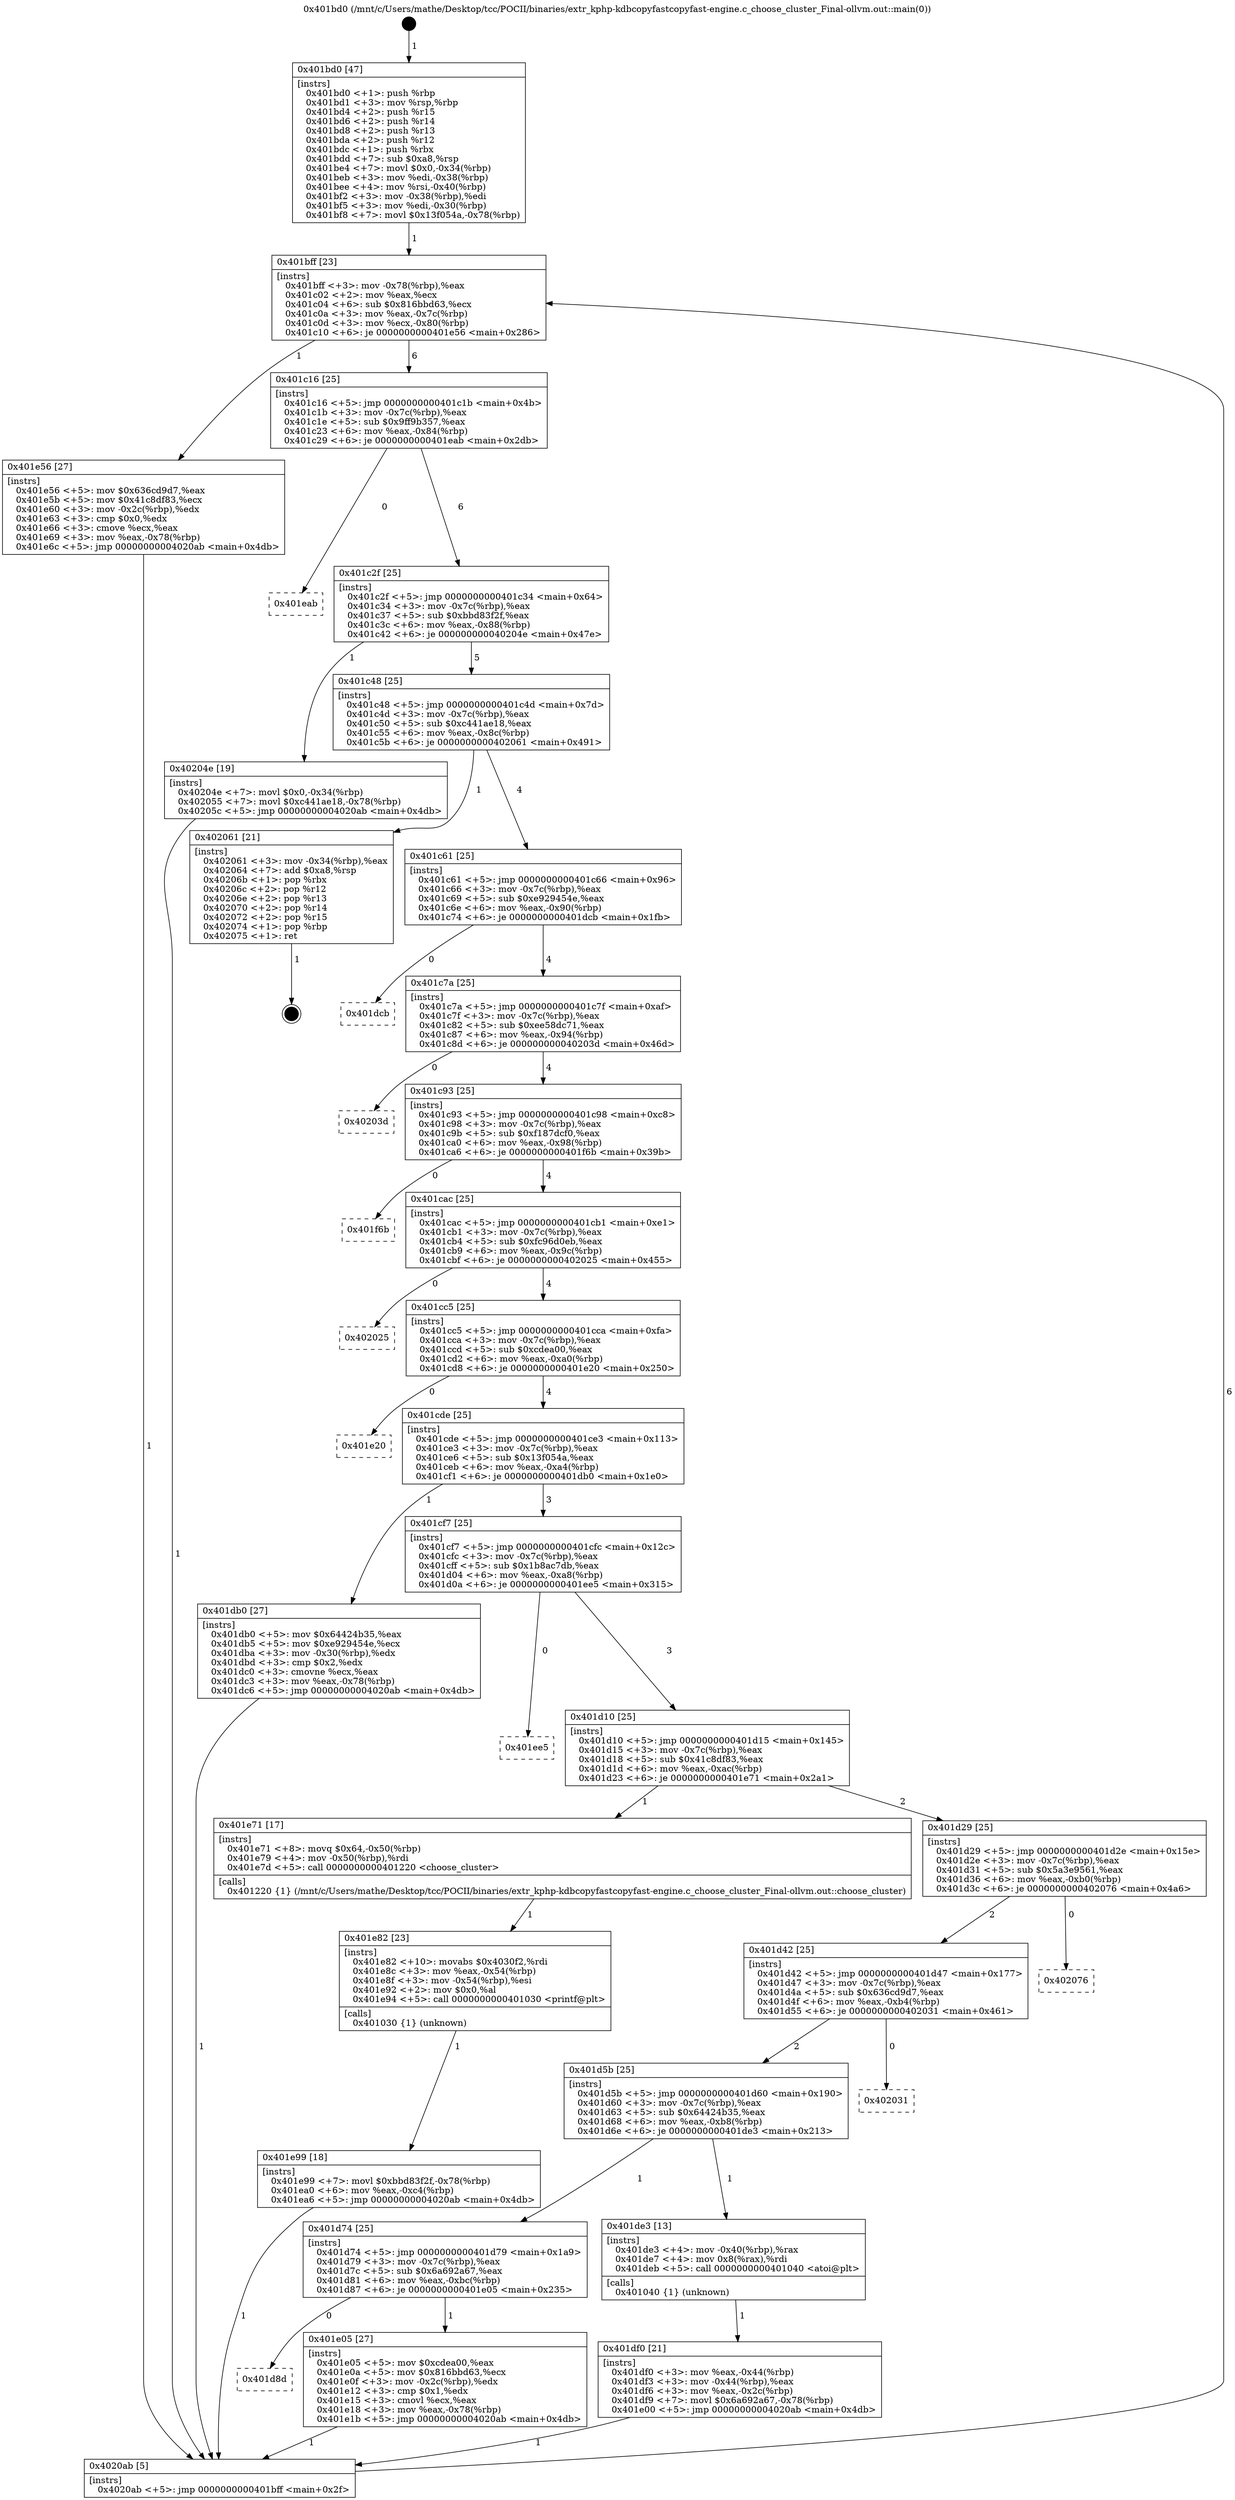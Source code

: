 digraph "0x401bd0" {
  label = "0x401bd0 (/mnt/c/Users/mathe/Desktop/tcc/POCII/binaries/extr_kphp-kdbcopyfastcopyfast-engine.c_choose_cluster_Final-ollvm.out::main(0))"
  labelloc = "t"
  node[shape=record]

  Entry [label="",width=0.3,height=0.3,shape=circle,fillcolor=black,style=filled]
  "0x401bff" [label="{
     0x401bff [23]\l
     | [instrs]\l
     &nbsp;&nbsp;0x401bff \<+3\>: mov -0x78(%rbp),%eax\l
     &nbsp;&nbsp;0x401c02 \<+2\>: mov %eax,%ecx\l
     &nbsp;&nbsp;0x401c04 \<+6\>: sub $0x816bbd63,%ecx\l
     &nbsp;&nbsp;0x401c0a \<+3\>: mov %eax,-0x7c(%rbp)\l
     &nbsp;&nbsp;0x401c0d \<+3\>: mov %ecx,-0x80(%rbp)\l
     &nbsp;&nbsp;0x401c10 \<+6\>: je 0000000000401e56 \<main+0x286\>\l
  }"]
  "0x401e56" [label="{
     0x401e56 [27]\l
     | [instrs]\l
     &nbsp;&nbsp;0x401e56 \<+5\>: mov $0x636cd9d7,%eax\l
     &nbsp;&nbsp;0x401e5b \<+5\>: mov $0x41c8df83,%ecx\l
     &nbsp;&nbsp;0x401e60 \<+3\>: mov -0x2c(%rbp),%edx\l
     &nbsp;&nbsp;0x401e63 \<+3\>: cmp $0x0,%edx\l
     &nbsp;&nbsp;0x401e66 \<+3\>: cmove %ecx,%eax\l
     &nbsp;&nbsp;0x401e69 \<+3\>: mov %eax,-0x78(%rbp)\l
     &nbsp;&nbsp;0x401e6c \<+5\>: jmp 00000000004020ab \<main+0x4db\>\l
  }"]
  "0x401c16" [label="{
     0x401c16 [25]\l
     | [instrs]\l
     &nbsp;&nbsp;0x401c16 \<+5\>: jmp 0000000000401c1b \<main+0x4b\>\l
     &nbsp;&nbsp;0x401c1b \<+3\>: mov -0x7c(%rbp),%eax\l
     &nbsp;&nbsp;0x401c1e \<+5\>: sub $0x9ff9b357,%eax\l
     &nbsp;&nbsp;0x401c23 \<+6\>: mov %eax,-0x84(%rbp)\l
     &nbsp;&nbsp;0x401c29 \<+6\>: je 0000000000401eab \<main+0x2db\>\l
  }"]
  Exit [label="",width=0.3,height=0.3,shape=circle,fillcolor=black,style=filled,peripheries=2]
  "0x401eab" [label="{
     0x401eab\l
  }", style=dashed]
  "0x401c2f" [label="{
     0x401c2f [25]\l
     | [instrs]\l
     &nbsp;&nbsp;0x401c2f \<+5\>: jmp 0000000000401c34 \<main+0x64\>\l
     &nbsp;&nbsp;0x401c34 \<+3\>: mov -0x7c(%rbp),%eax\l
     &nbsp;&nbsp;0x401c37 \<+5\>: sub $0xbbd83f2f,%eax\l
     &nbsp;&nbsp;0x401c3c \<+6\>: mov %eax,-0x88(%rbp)\l
     &nbsp;&nbsp;0x401c42 \<+6\>: je 000000000040204e \<main+0x47e\>\l
  }"]
  "0x401e99" [label="{
     0x401e99 [18]\l
     | [instrs]\l
     &nbsp;&nbsp;0x401e99 \<+7\>: movl $0xbbd83f2f,-0x78(%rbp)\l
     &nbsp;&nbsp;0x401ea0 \<+6\>: mov %eax,-0xc4(%rbp)\l
     &nbsp;&nbsp;0x401ea6 \<+5\>: jmp 00000000004020ab \<main+0x4db\>\l
  }"]
  "0x40204e" [label="{
     0x40204e [19]\l
     | [instrs]\l
     &nbsp;&nbsp;0x40204e \<+7\>: movl $0x0,-0x34(%rbp)\l
     &nbsp;&nbsp;0x402055 \<+7\>: movl $0xc441ae18,-0x78(%rbp)\l
     &nbsp;&nbsp;0x40205c \<+5\>: jmp 00000000004020ab \<main+0x4db\>\l
  }"]
  "0x401c48" [label="{
     0x401c48 [25]\l
     | [instrs]\l
     &nbsp;&nbsp;0x401c48 \<+5\>: jmp 0000000000401c4d \<main+0x7d\>\l
     &nbsp;&nbsp;0x401c4d \<+3\>: mov -0x7c(%rbp),%eax\l
     &nbsp;&nbsp;0x401c50 \<+5\>: sub $0xc441ae18,%eax\l
     &nbsp;&nbsp;0x401c55 \<+6\>: mov %eax,-0x8c(%rbp)\l
     &nbsp;&nbsp;0x401c5b \<+6\>: je 0000000000402061 \<main+0x491\>\l
  }"]
  "0x401e82" [label="{
     0x401e82 [23]\l
     | [instrs]\l
     &nbsp;&nbsp;0x401e82 \<+10\>: movabs $0x4030f2,%rdi\l
     &nbsp;&nbsp;0x401e8c \<+3\>: mov %eax,-0x54(%rbp)\l
     &nbsp;&nbsp;0x401e8f \<+3\>: mov -0x54(%rbp),%esi\l
     &nbsp;&nbsp;0x401e92 \<+2\>: mov $0x0,%al\l
     &nbsp;&nbsp;0x401e94 \<+5\>: call 0000000000401030 \<printf@plt\>\l
     | [calls]\l
     &nbsp;&nbsp;0x401030 \{1\} (unknown)\l
  }"]
  "0x402061" [label="{
     0x402061 [21]\l
     | [instrs]\l
     &nbsp;&nbsp;0x402061 \<+3\>: mov -0x34(%rbp),%eax\l
     &nbsp;&nbsp;0x402064 \<+7\>: add $0xa8,%rsp\l
     &nbsp;&nbsp;0x40206b \<+1\>: pop %rbx\l
     &nbsp;&nbsp;0x40206c \<+2\>: pop %r12\l
     &nbsp;&nbsp;0x40206e \<+2\>: pop %r13\l
     &nbsp;&nbsp;0x402070 \<+2\>: pop %r14\l
     &nbsp;&nbsp;0x402072 \<+2\>: pop %r15\l
     &nbsp;&nbsp;0x402074 \<+1\>: pop %rbp\l
     &nbsp;&nbsp;0x402075 \<+1\>: ret\l
  }"]
  "0x401c61" [label="{
     0x401c61 [25]\l
     | [instrs]\l
     &nbsp;&nbsp;0x401c61 \<+5\>: jmp 0000000000401c66 \<main+0x96\>\l
     &nbsp;&nbsp;0x401c66 \<+3\>: mov -0x7c(%rbp),%eax\l
     &nbsp;&nbsp;0x401c69 \<+5\>: sub $0xe929454e,%eax\l
     &nbsp;&nbsp;0x401c6e \<+6\>: mov %eax,-0x90(%rbp)\l
     &nbsp;&nbsp;0x401c74 \<+6\>: je 0000000000401dcb \<main+0x1fb\>\l
  }"]
  "0x401d8d" [label="{
     0x401d8d\l
  }", style=dashed]
  "0x401dcb" [label="{
     0x401dcb\l
  }", style=dashed]
  "0x401c7a" [label="{
     0x401c7a [25]\l
     | [instrs]\l
     &nbsp;&nbsp;0x401c7a \<+5\>: jmp 0000000000401c7f \<main+0xaf\>\l
     &nbsp;&nbsp;0x401c7f \<+3\>: mov -0x7c(%rbp),%eax\l
     &nbsp;&nbsp;0x401c82 \<+5\>: sub $0xee58dc71,%eax\l
     &nbsp;&nbsp;0x401c87 \<+6\>: mov %eax,-0x94(%rbp)\l
     &nbsp;&nbsp;0x401c8d \<+6\>: je 000000000040203d \<main+0x46d\>\l
  }"]
  "0x401e05" [label="{
     0x401e05 [27]\l
     | [instrs]\l
     &nbsp;&nbsp;0x401e05 \<+5\>: mov $0xcdea00,%eax\l
     &nbsp;&nbsp;0x401e0a \<+5\>: mov $0x816bbd63,%ecx\l
     &nbsp;&nbsp;0x401e0f \<+3\>: mov -0x2c(%rbp),%edx\l
     &nbsp;&nbsp;0x401e12 \<+3\>: cmp $0x1,%edx\l
     &nbsp;&nbsp;0x401e15 \<+3\>: cmovl %ecx,%eax\l
     &nbsp;&nbsp;0x401e18 \<+3\>: mov %eax,-0x78(%rbp)\l
     &nbsp;&nbsp;0x401e1b \<+5\>: jmp 00000000004020ab \<main+0x4db\>\l
  }"]
  "0x40203d" [label="{
     0x40203d\l
  }", style=dashed]
  "0x401c93" [label="{
     0x401c93 [25]\l
     | [instrs]\l
     &nbsp;&nbsp;0x401c93 \<+5\>: jmp 0000000000401c98 \<main+0xc8\>\l
     &nbsp;&nbsp;0x401c98 \<+3\>: mov -0x7c(%rbp),%eax\l
     &nbsp;&nbsp;0x401c9b \<+5\>: sub $0xf187dcf0,%eax\l
     &nbsp;&nbsp;0x401ca0 \<+6\>: mov %eax,-0x98(%rbp)\l
     &nbsp;&nbsp;0x401ca6 \<+6\>: je 0000000000401f6b \<main+0x39b\>\l
  }"]
  "0x401df0" [label="{
     0x401df0 [21]\l
     | [instrs]\l
     &nbsp;&nbsp;0x401df0 \<+3\>: mov %eax,-0x44(%rbp)\l
     &nbsp;&nbsp;0x401df3 \<+3\>: mov -0x44(%rbp),%eax\l
     &nbsp;&nbsp;0x401df6 \<+3\>: mov %eax,-0x2c(%rbp)\l
     &nbsp;&nbsp;0x401df9 \<+7\>: movl $0x6a692a67,-0x78(%rbp)\l
     &nbsp;&nbsp;0x401e00 \<+5\>: jmp 00000000004020ab \<main+0x4db\>\l
  }"]
  "0x401f6b" [label="{
     0x401f6b\l
  }", style=dashed]
  "0x401cac" [label="{
     0x401cac [25]\l
     | [instrs]\l
     &nbsp;&nbsp;0x401cac \<+5\>: jmp 0000000000401cb1 \<main+0xe1\>\l
     &nbsp;&nbsp;0x401cb1 \<+3\>: mov -0x7c(%rbp),%eax\l
     &nbsp;&nbsp;0x401cb4 \<+5\>: sub $0xfc96d0eb,%eax\l
     &nbsp;&nbsp;0x401cb9 \<+6\>: mov %eax,-0x9c(%rbp)\l
     &nbsp;&nbsp;0x401cbf \<+6\>: je 0000000000402025 \<main+0x455\>\l
  }"]
  "0x401d74" [label="{
     0x401d74 [25]\l
     | [instrs]\l
     &nbsp;&nbsp;0x401d74 \<+5\>: jmp 0000000000401d79 \<main+0x1a9\>\l
     &nbsp;&nbsp;0x401d79 \<+3\>: mov -0x7c(%rbp),%eax\l
     &nbsp;&nbsp;0x401d7c \<+5\>: sub $0x6a692a67,%eax\l
     &nbsp;&nbsp;0x401d81 \<+6\>: mov %eax,-0xbc(%rbp)\l
     &nbsp;&nbsp;0x401d87 \<+6\>: je 0000000000401e05 \<main+0x235\>\l
  }"]
  "0x402025" [label="{
     0x402025\l
  }", style=dashed]
  "0x401cc5" [label="{
     0x401cc5 [25]\l
     | [instrs]\l
     &nbsp;&nbsp;0x401cc5 \<+5\>: jmp 0000000000401cca \<main+0xfa\>\l
     &nbsp;&nbsp;0x401cca \<+3\>: mov -0x7c(%rbp),%eax\l
     &nbsp;&nbsp;0x401ccd \<+5\>: sub $0xcdea00,%eax\l
     &nbsp;&nbsp;0x401cd2 \<+6\>: mov %eax,-0xa0(%rbp)\l
     &nbsp;&nbsp;0x401cd8 \<+6\>: je 0000000000401e20 \<main+0x250\>\l
  }"]
  "0x401de3" [label="{
     0x401de3 [13]\l
     | [instrs]\l
     &nbsp;&nbsp;0x401de3 \<+4\>: mov -0x40(%rbp),%rax\l
     &nbsp;&nbsp;0x401de7 \<+4\>: mov 0x8(%rax),%rdi\l
     &nbsp;&nbsp;0x401deb \<+5\>: call 0000000000401040 \<atoi@plt\>\l
     | [calls]\l
     &nbsp;&nbsp;0x401040 \{1\} (unknown)\l
  }"]
  "0x401e20" [label="{
     0x401e20\l
  }", style=dashed]
  "0x401cde" [label="{
     0x401cde [25]\l
     | [instrs]\l
     &nbsp;&nbsp;0x401cde \<+5\>: jmp 0000000000401ce3 \<main+0x113\>\l
     &nbsp;&nbsp;0x401ce3 \<+3\>: mov -0x7c(%rbp),%eax\l
     &nbsp;&nbsp;0x401ce6 \<+5\>: sub $0x13f054a,%eax\l
     &nbsp;&nbsp;0x401ceb \<+6\>: mov %eax,-0xa4(%rbp)\l
     &nbsp;&nbsp;0x401cf1 \<+6\>: je 0000000000401db0 \<main+0x1e0\>\l
  }"]
  "0x401d5b" [label="{
     0x401d5b [25]\l
     | [instrs]\l
     &nbsp;&nbsp;0x401d5b \<+5\>: jmp 0000000000401d60 \<main+0x190\>\l
     &nbsp;&nbsp;0x401d60 \<+3\>: mov -0x7c(%rbp),%eax\l
     &nbsp;&nbsp;0x401d63 \<+5\>: sub $0x64424b35,%eax\l
     &nbsp;&nbsp;0x401d68 \<+6\>: mov %eax,-0xb8(%rbp)\l
     &nbsp;&nbsp;0x401d6e \<+6\>: je 0000000000401de3 \<main+0x213\>\l
  }"]
  "0x401db0" [label="{
     0x401db0 [27]\l
     | [instrs]\l
     &nbsp;&nbsp;0x401db0 \<+5\>: mov $0x64424b35,%eax\l
     &nbsp;&nbsp;0x401db5 \<+5\>: mov $0xe929454e,%ecx\l
     &nbsp;&nbsp;0x401dba \<+3\>: mov -0x30(%rbp),%edx\l
     &nbsp;&nbsp;0x401dbd \<+3\>: cmp $0x2,%edx\l
     &nbsp;&nbsp;0x401dc0 \<+3\>: cmovne %ecx,%eax\l
     &nbsp;&nbsp;0x401dc3 \<+3\>: mov %eax,-0x78(%rbp)\l
     &nbsp;&nbsp;0x401dc6 \<+5\>: jmp 00000000004020ab \<main+0x4db\>\l
  }"]
  "0x401cf7" [label="{
     0x401cf7 [25]\l
     | [instrs]\l
     &nbsp;&nbsp;0x401cf7 \<+5\>: jmp 0000000000401cfc \<main+0x12c\>\l
     &nbsp;&nbsp;0x401cfc \<+3\>: mov -0x7c(%rbp),%eax\l
     &nbsp;&nbsp;0x401cff \<+5\>: sub $0x1b8ac7db,%eax\l
     &nbsp;&nbsp;0x401d04 \<+6\>: mov %eax,-0xa8(%rbp)\l
     &nbsp;&nbsp;0x401d0a \<+6\>: je 0000000000401ee5 \<main+0x315\>\l
  }"]
  "0x4020ab" [label="{
     0x4020ab [5]\l
     | [instrs]\l
     &nbsp;&nbsp;0x4020ab \<+5\>: jmp 0000000000401bff \<main+0x2f\>\l
  }"]
  "0x401bd0" [label="{
     0x401bd0 [47]\l
     | [instrs]\l
     &nbsp;&nbsp;0x401bd0 \<+1\>: push %rbp\l
     &nbsp;&nbsp;0x401bd1 \<+3\>: mov %rsp,%rbp\l
     &nbsp;&nbsp;0x401bd4 \<+2\>: push %r15\l
     &nbsp;&nbsp;0x401bd6 \<+2\>: push %r14\l
     &nbsp;&nbsp;0x401bd8 \<+2\>: push %r13\l
     &nbsp;&nbsp;0x401bda \<+2\>: push %r12\l
     &nbsp;&nbsp;0x401bdc \<+1\>: push %rbx\l
     &nbsp;&nbsp;0x401bdd \<+7\>: sub $0xa8,%rsp\l
     &nbsp;&nbsp;0x401be4 \<+7\>: movl $0x0,-0x34(%rbp)\l
     &nbsp;&nbsp;0x401beb \<+3\>: mov %edi,-0x38(%rbp)\l
     &nbsp;&nbsp;0x401bee \<+4\>: mov %rsi,-0x40(%rbp)\l
     &nbsp;&nbsp;0x401bf2 \<+3\>: mov -0x38(%rbp),%edi\l
     &nbsp;&nbsp;0x401bf5 \<+3\>: mov %edi,-0x30(%rbp)\l
     &nbsp;&nbsp;0x401bf8 \<+7\>: movl $0x13f054a,-0x78(%rbp)\l
  }"]
  "0x402031" [label="{
     0x402031\l
  }", style=dashed]
  "0x401ee5" [label="{
     0x401ee5\l
  }", style=dashed]
  "0x401d10" [label="{
     0x401d10 [25]\l
     | [instrs]\l
     &nbsp;&nbsp;0x401d10 \<+5\>: jmp 0000000000401d15 \<main+0x145\>\l
     &nbsp;&nbsp;0x401d15 \<+3\>: mov -0x7c(%rbp),%eax\l
     &nbsp;&nbsp;0x401d18 \<+5\>: sub $0x41c8df83,%eax\l
     &nbsp;&nbsp;0x401d1d \<+6\>: mov %eax,-0xac(%rbp)\l
     &nbsp;&nbsp;0x401d23 \<+6\>: je 0000000000401e71 \<main+0x2a1\>\l
  }"]
  "0x401d42" [label="{
     0x401d42 [25]\l
     | [instrs]\l
     &nbsp;&nbsp;0x401d42 \<+5\>: jmp 0000000000401d47 \<main+0x177\>\l
     &nbsp;&nbsp;0x401d47 \<+3\>: mov -0x7c(%rbp),%eax\l
     &nbsp;&nbsp;0x401d4a \<+5\>: sub $0x636cd9d7,%eax\l
     &nbsp;&nbsp;0x401d4f \<+6\>: mov %eax,-0xb4(%rbp)\l
     &nbsp;&nbsp;0x401d55 \<+6\>: je 0000000000402031 \<main+0x461\>\l
  }"]
  "0x401e71" [label="{
     0x401e71 [17]\l
     | [instrs]\l
     &nbsp;&nbsp;0x401e71 \<+8\>: movq $0x64,-0x50(%rbp)\l
     &nbsp;&nbsp;0x401e79 \<+4\>: mov -0x50(%rbp),%rdi\l
     &nbsp;&nbsp;0x401e7d \<+5\>: call 0000000000401220 \<choose_cluster\>\l
     | [calls]\l
     &nbsp;&nbsp;0x401220 \{1\} (/mnt/c/Users/mathe/Desktop/tcc/POCII/binaries/extr_kphp-kdbcopyfastcopyfast-engine.c_choose_cluster_Final-ollvm.out::choose_cluster)\l
  }"]
  "0x401d29" [label="{
     0x401d29 [25]\l
     | [instrs]\l
     &nbsp;&nbsp;0x401d29 \<+5\>: jmp 0000000000401d2e \<main+0x15e\>\l
     &nbsp;&nbsp;0x401d2e \<+3\>: mov -0x7c(%rbp),%eax\l
     &nbsp;&nbsp;0x401d31 \<+5\>: sub $0x5a3e9561,%eax\l
     &nbsp;&nbsp;0x401d36 \<+6\>: mov %eax,-0xb0(%rbp)\l
     &nbsp;&nbsp;0x401d3c \<+6\>: je 0000000000402076 \<main+0x4a6\>\l
  }"]
  "0x402076" [label="{
     0x402076\l
  }", style=dashed]
  Entry -> "0x401bd0" [label=" 1"]
  "0x401bff" -> "0x401e56" [label=" 1"]
  "0x401bff" -> "0x401c16" [label=" 6"]
  "0x402061" -> Exit [label=" 1"]
  "0x401c16" -> "0x401eab" [label=" 0"]
  "0x401c16" -> "0x401c2f" [label=" 6"]
  "0x40204e" -> "0x4020ab" [label=" 1"]
  "0x401c2f" -> "0x40204e" [label=" 1"]
  "0x401c2f" -> "0x401c48" [label=" 5"]
  "0x401e99" -> "0x4020ab" [label=" 1"]
  "0x401c48" -> "0x402061" [label=" 1"]
  "0x401c48" -> "0x401c61" [label=" 4"]
  "0x401e82" -> "0x401e99" [label=" 1"]
  "0x401c61" -> "0x401dcb" [label=" 0"]
  "0x401c61" -> "0x401c7a" [label=" 4"]
  "0x401e71" -> "0x401e82" [label=" 1"]
  "0x401c7a" -> "0x40203d" [label=" 0"]
  "0x401c7a" -> "0x401c93" [label=" 4"]
  "0x401e56" -> "0x4020ab" [label=" 1"]
  "0x401c93" -> "0x401f6b" [label=" 0"]
  "0x401c93" -> "0x401cac" [label=" 4"]
  "0x401d74" -> "0x401d8d" [label=" 0"]
  "0x401cac" -> "0x402025" [label=" 0"]
  "0x401cac" -> "0x401cc5" [label=" 4"]
  "0x401d74" -> "0x401e05" [label=" 1"]
  "0x401cc5" -> "0x401e20" [label=" 0"]
  "0x401cc5" -> "0x401cde" [label=" 4"]
  "0x401e05" -> "0x4020ab" [label=" 1"]
  "0x401cde" -> "0x401db0" [label=" 1"]
  "0x401cde" -> "0x401cf7" [label=" 3"]
  "0x401db0" -> "0x4020ab" [label=" 1"]
  "0x401bd0" -> "0x401bff" [label=" 1"]
  "0x4020ab" -> "0x401bff" [label=" 6"]
  "0x401de3" -> "0x401df0" [label=" 1"]
  "0x401cf7" -> "0x401ee5" [label=" 0"]
  "0x401cf7" -> "0x401d10" [label=" 3"]
  "0x401d5b" -> "0x401d74" [label=" 1"]
  "0x401d10" -> "0x401e71" [label=" 1"]
  "0x401d10" -> "0x401d29" [label=" 2"]
  "0x401df0" -> "0x4020ab" [label=" 1"]
  "0x401d29" -> "0x402076" [label=" 0"]
  "0x401d29" -> "0x401d42" [label=" 2"]
  "0x401d5b" -> "0x401de3" [label=" 1"]
  "0x401d42" -> "0x402031" [label=" 0"]
  "0x401d42" -> "0x401d5b" [label=" 2"]
}
